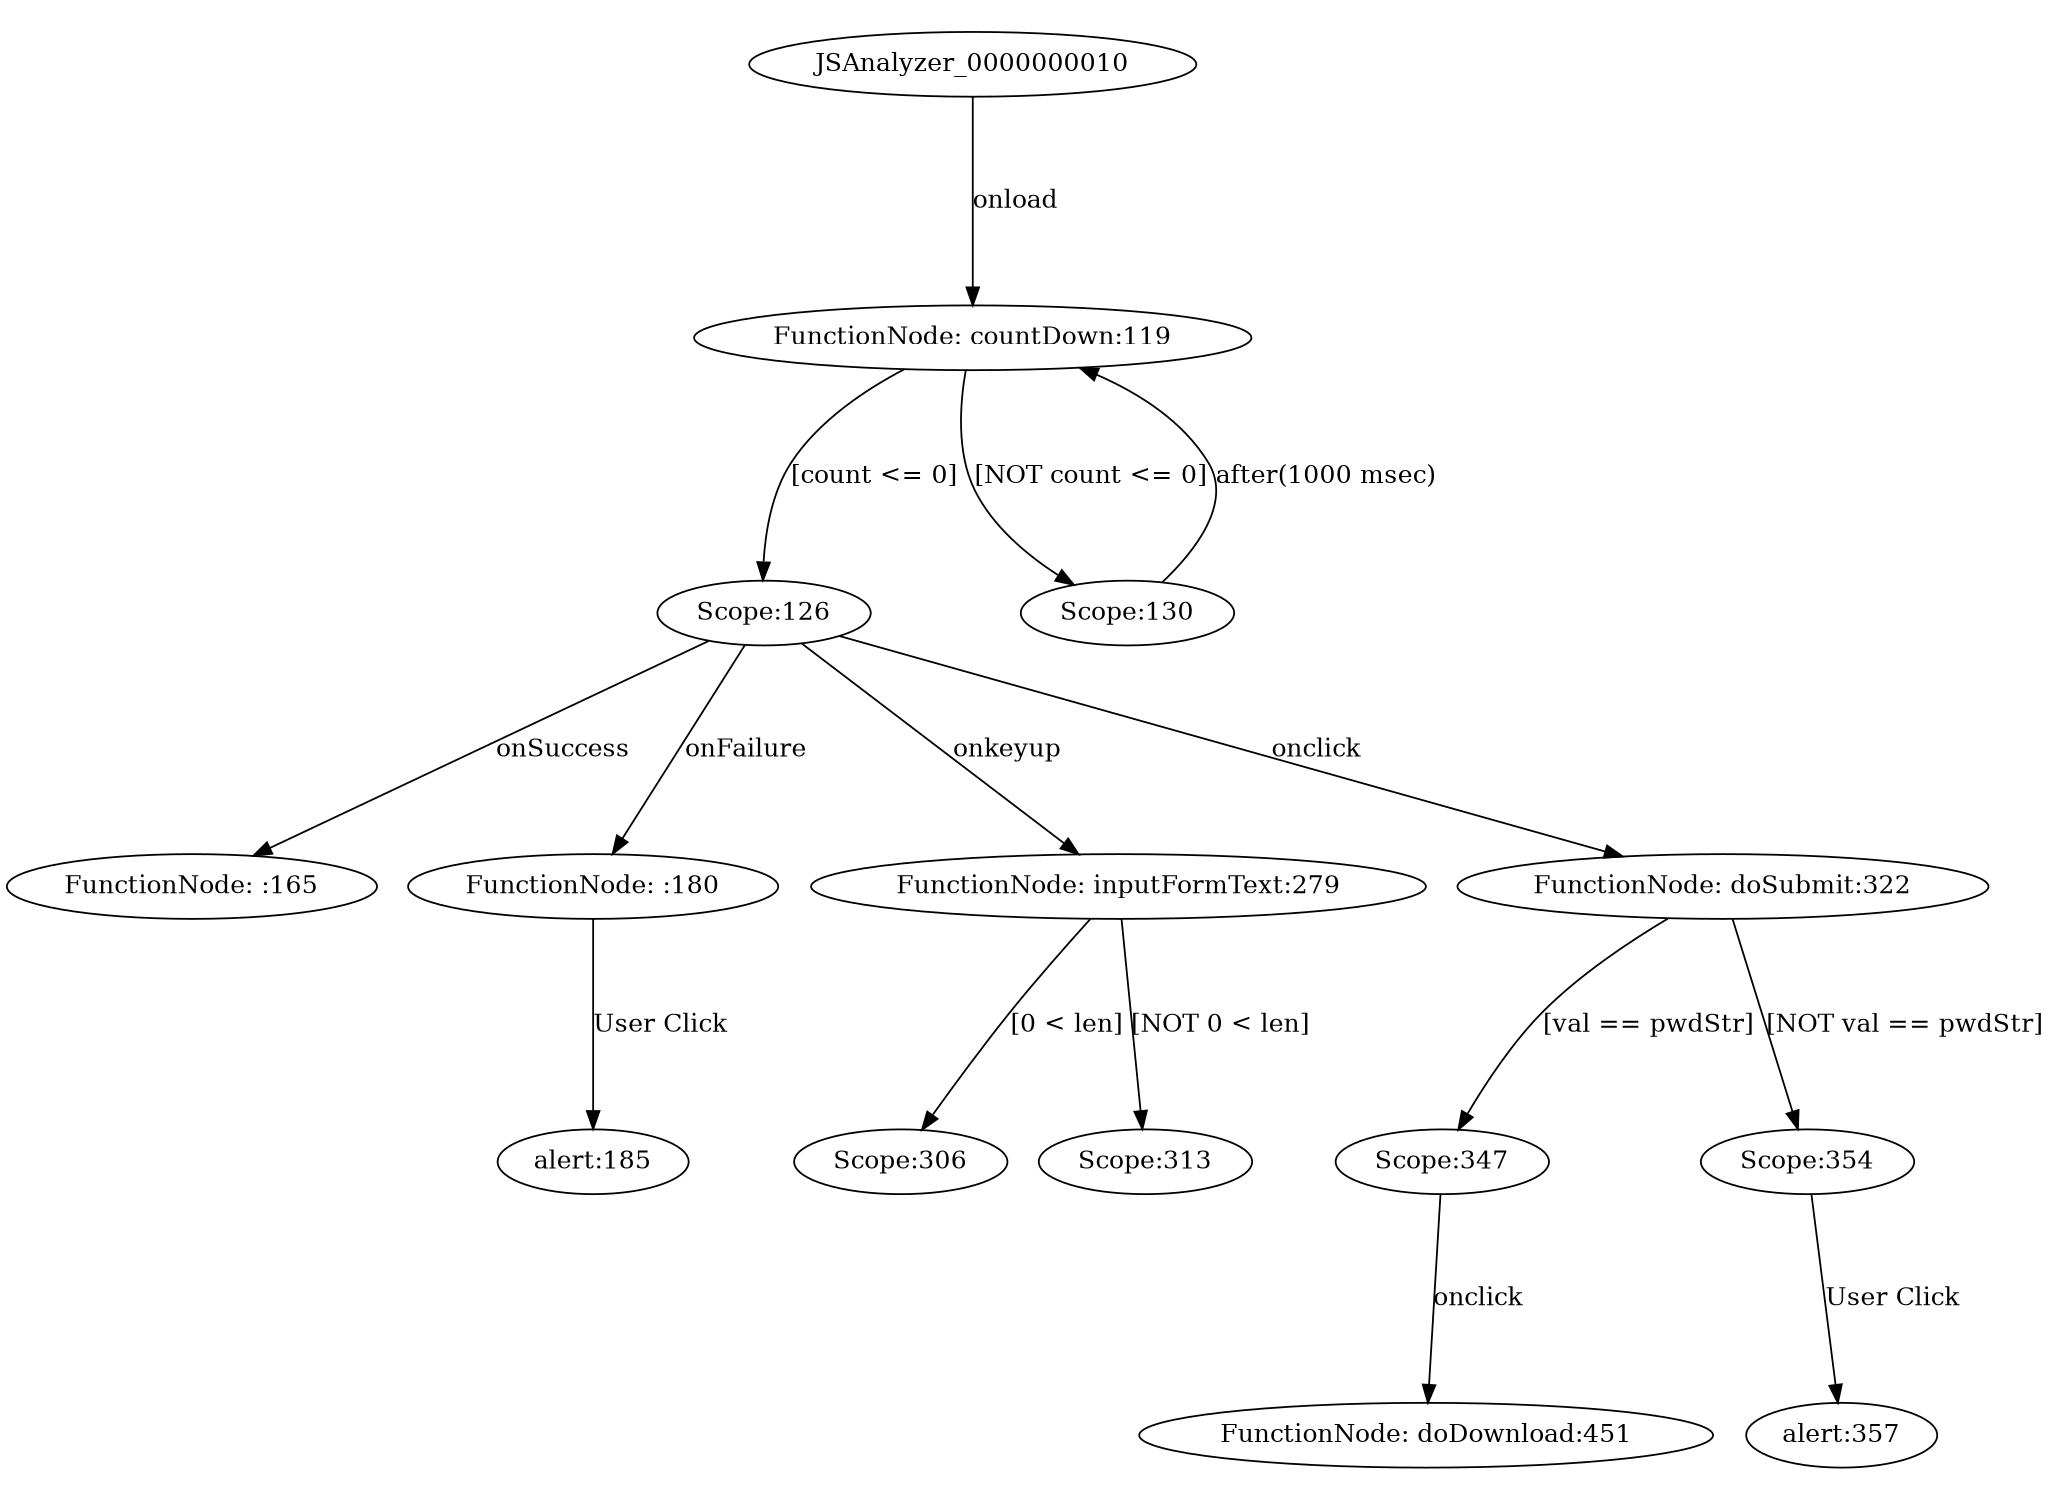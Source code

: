 digraph CallGraph {
size="15.0,10.0";
ratio="0.75";
JSAnalyzer_0000000010;
JSAnalyzer_0000000119[label="FunctionNode: countDown:119"];
JSAnalyzer_0000000126[label="Scope:126"];
JSAnalyzer_0000000130[label="Scope:130"];
JSAnalyzer_0000000165[label="FunctionNode: :165"];
JSAnalyzer_0000000180[label="FunctionNode: :180"];
JSAnalyzer_0000000279[label="FunctionNode: inputFormText:279"];
JSAnalyzer_0000000306[label="Scope:306"];
JSAnalyzer_0000000313[label="Scope:313"];
JSAnalyzer_0000000322[label="FunctionNode: doSubmit:322"];
JSAnalyzer_0000000347[label="Scope:347"];
JSAnalyzer_0000000354[label="Scope:354"];
JSAnalyzer_0000000451[label="FunctionNode: doDownload:451"];
JSAnalyzer_0000000185[label="alert:185"];
JSAnalyzer_0000000357[label="alert:357"];
JSAnalyzer_0000000119 -> JSAnalyzer_0000000126[label="[count <= 0]"];
JSAnalyzer_0000000119 -> JSAnalyzer_0000000130[label="[NOT count <= 0]"];
JSAnalyzer_0000000279 -> JSAnalyzer_0000000306[label="[0 < len]"];
JSAnalyzer_0000000279 -> JSAnalyzer_0000000313[label="[NOT 0 < len]"];
JSAnalyzer_0000000322 -> JSAnalyzer_0000000347[label="[val == pwdStr]"];
JSAnalyzer_0000000322 -> JSAnalyzer_0000000354[label="[NOT val == pwdStr]"];
JSAnalyzer_0000000010 -> JSAnalyzer_0000000119[label="onload"];
JSAnalyzer_0000000130 -> JSAnalyzer_0000000119[label="after(1000 msec)"];
JSAnalyzer_0000000126 -> JSAnalyzer_0000000165[label="onSuccess"];
JSAnalyzer_0000000126 -> JSAnalyzer_0000000180[label="onFailure"];
JSAnalyzer_0000000180 -> JSAnalyzer_0000000185[label="User Click"];
JSAnalyzer_0000000126 -> JSAnalyzer_0000000279[label="onkeyup"];
JSAnalyzer_0000000126 -> JSAnalyzer_0000000322[label="onclick"];
JSAnalyzer_0000000354 -> JSAnalyzer_0000000357[label="User Click"];
JSAnalyzer_0000000347 -> JSAnalyzer_0000000451[label="onclick"];
}
